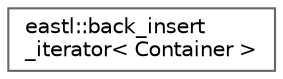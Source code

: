 digraph "类继承关系图"
{
 // LATEX_PDF_SIZE
  bgcolor="transparent";
  edge [fontname=Helvetica,fontsize=10,labelfontname=Helvetica,labelfontsize=10];
  node [fontname=Helvetica,fontsize=10,shape=box,height=0.2,width=0.4];
  rankdir="LR";
  Node0 [id="Node000000",label="eastl::back_insert\l_iterator\< Container \>",height=0.2,width=0.4,color="grey40", fillcolor="white", style="filled",URL="$classeastl_1_1back__insert__iterator.html",tooltip=" "];
}
